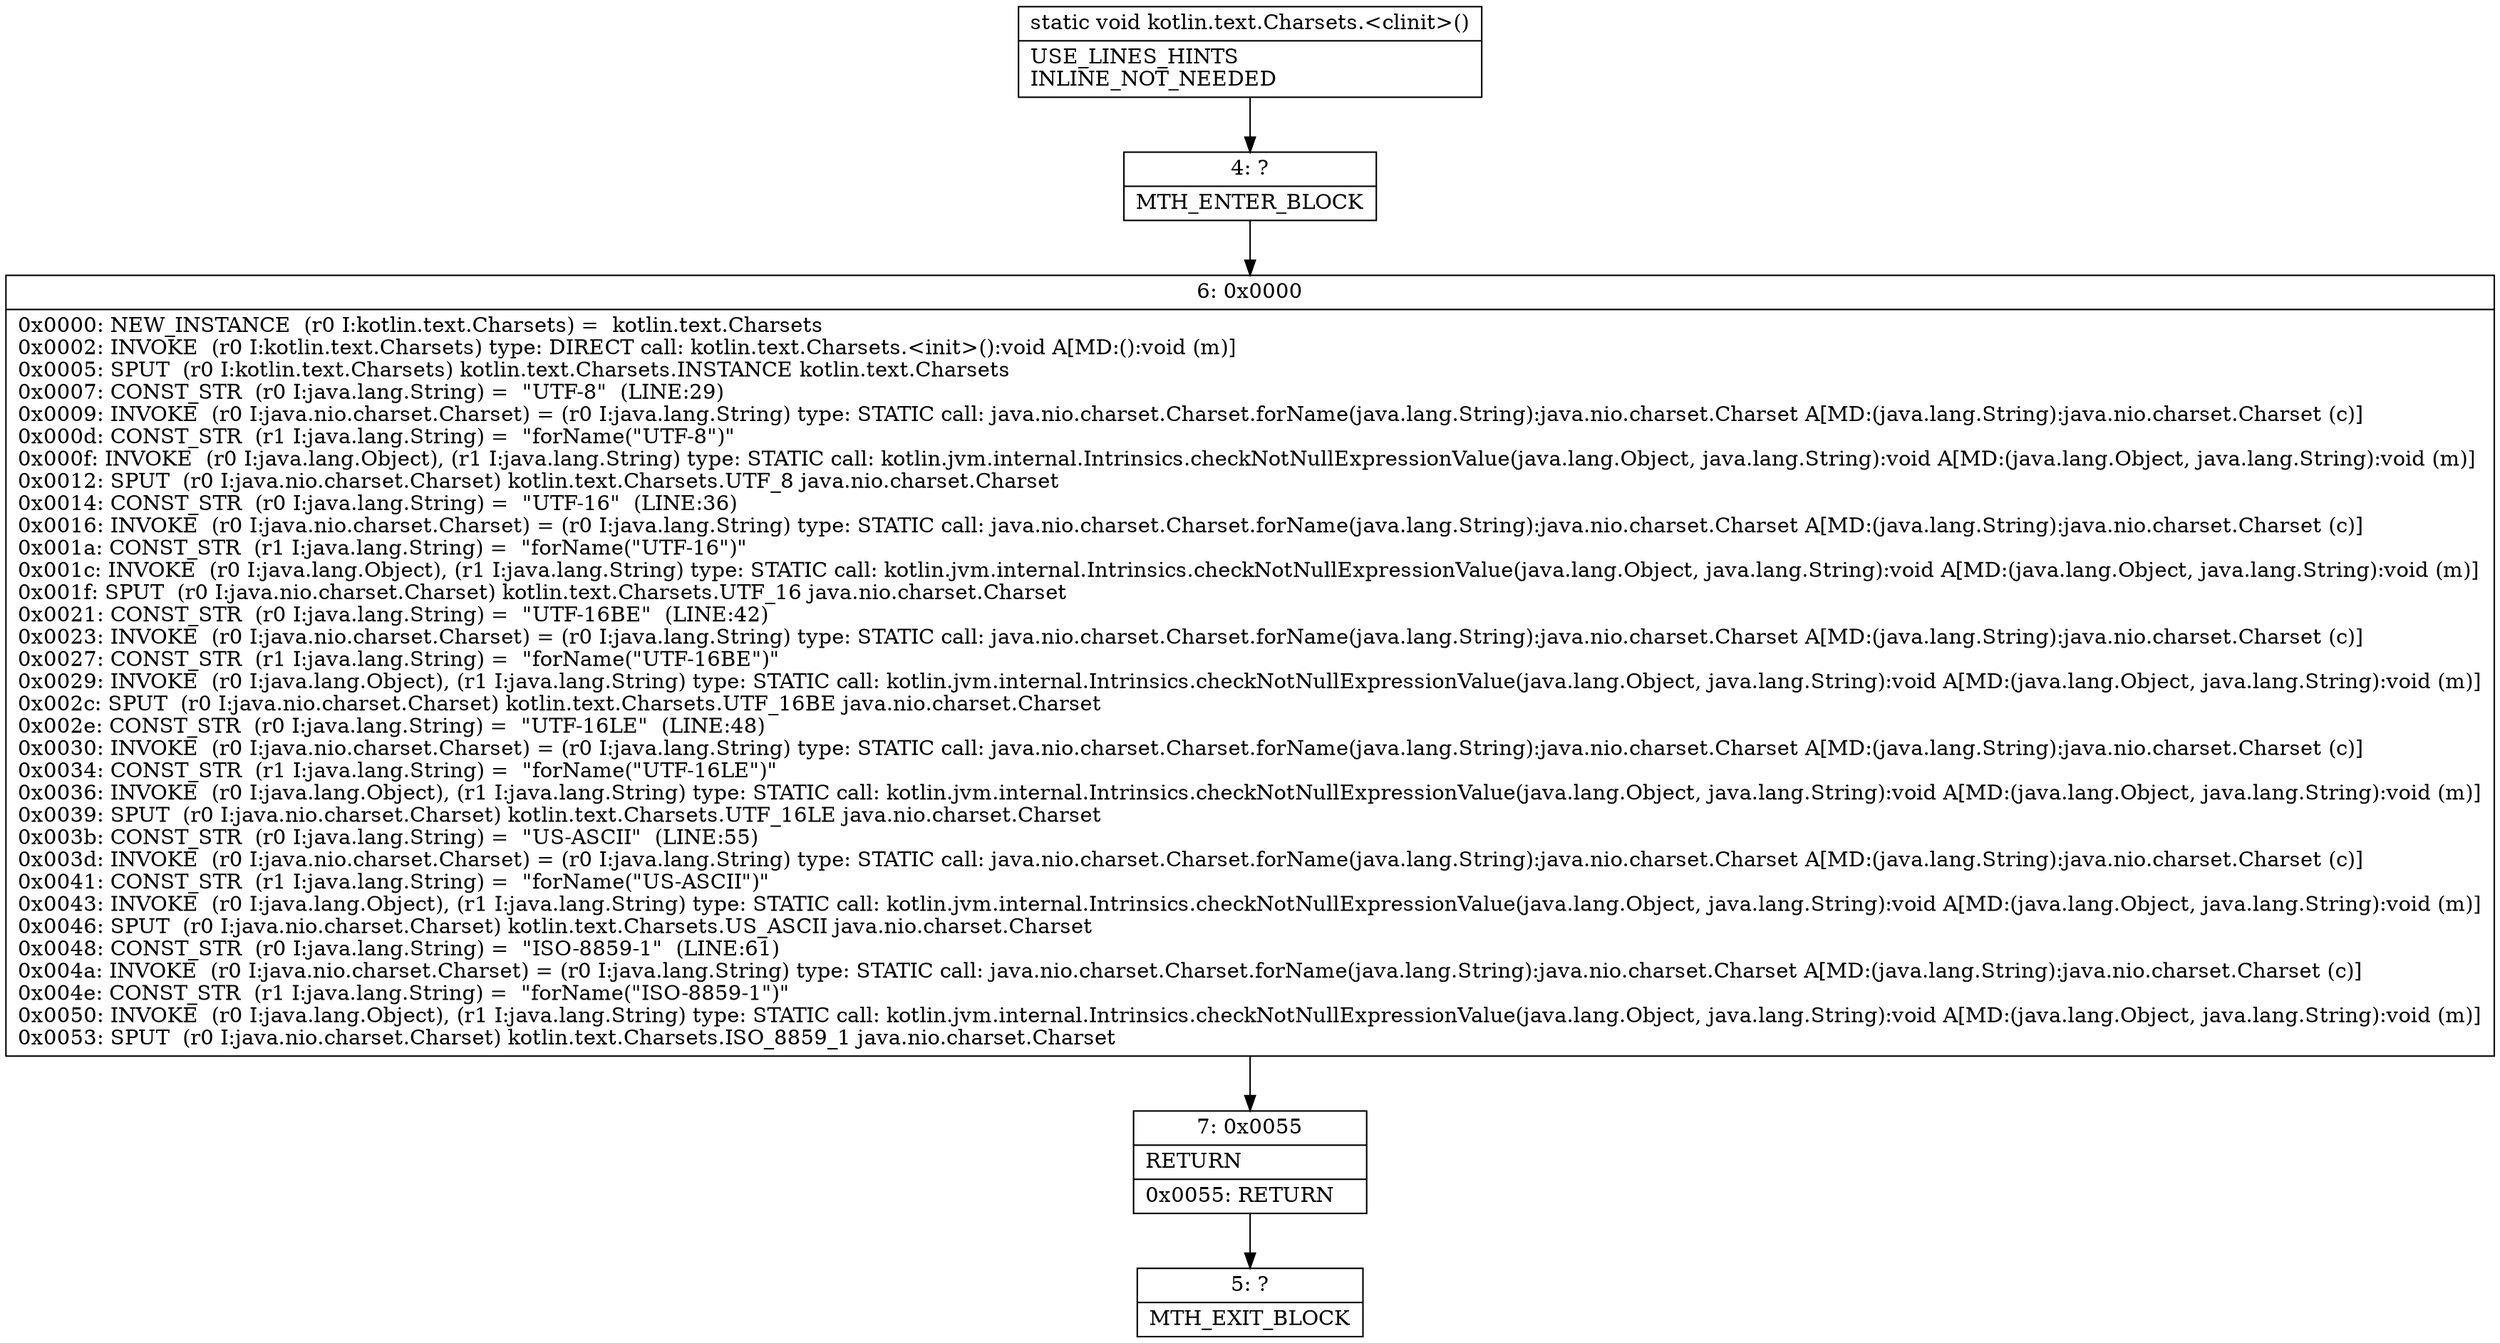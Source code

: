 digraph "CFG forkotlin.text.Charsets.\<clinit\>()V" {
Node_4 [shape=record,label="{4\:\ ?|MTH_ENTER_BLOCK\l}"];
Node_6 [shape=record,label="{6\:\ 0x0000|0x0000: NEW_INSTANCE  (r0 I:kotlin.text.Charsets) =  kotlin.text.Charsets \l0x0002: INVOKE  (r0 I:kotlin.text.Charsets) type: DIRECT call: kotlin.text.Charsets.\<init\>():void A[MD:():void (m)]\l0x0005: SPUT  (r0 I:kotlin.text.Charsets) kotlin.text.Charsets.INSTANCE kotlin.text.Charsets \l0x0007: CONST_STR  (r0 I:java.lang.String) =  \"UTF\-8\"  (LINE:29)\l0x0009: INVOKE  (r0 I:java.nio.charset.Charset) = (r0 I:java.lang.String) type: STATIC call: java.nio.charset.Charset.forName(java.lang.String):java.nio.charset.Charset A[MD:(java.lang.String):java.nio.charset.Charset (c)]\l0x000d: CONST_STR  (r1 I:java.lang.String) =  \"forName(\"UTF\-8\")\" \l0x000f: INVOKE  (r0 I:java.lang.Object), (r1 I:java.lang.String) type: STATIC call: kotlin.jvm.internal.Intrinsics.checkNotNullExpressionValue(java.lang.Object, java.lang.String):void A[MD:(java.lang.Object, java.lang.String):void (m)]\l0x0012: SPUT  (r0 I:java.nio.charset.Charset) kotlin.text.Charsets.UTF_8 java.nio.charset.Charset \l0x0014: CONST_STR  (r0 I:java.lang.String) =  \"UTF\-16\"  (LINE:36)\l0x0016: INVOKE  (r0 I:java.nio.charset.Charset) = (r0 I:java.lang.String) type: STATIC call: java.nio.charset.Charset.forName(java.lang.String):java.nio.charset.Charset A[MD:(java.lang.String):java.nio.charset.Charset (c)]\l0x001a: CONST_STR  (r1 I:java.lang.String) =  \"forName(\"UTF\-16\")\" \l0x001c: INVOKE  (r0 I:java.lang.Object), (r1 I:java.lang.String) type: STATIC call: kotlin.jvm.internal.Intrinsics.checkNotNullExpressionValue(java.lang.Object, java.lang.String):void A[MD:(java.lang.Object, java.lang.String):void (m)]\l0x001f: SPUT  (r0 I:java.nio.charset.Charset) kotlin.text.Charsets.UTF_16 java.nio.charset.Charset \l0x0021: CONST_STR  (r0 I:java.lang.String) =  \"UTF\-16BE\"  (LINE:42)\l0x0023: INVOKE  (r0 I:java.nio.charset.Charset) = (r0 I:java.lang.String) type: STATIC call: java.nio.charset.Charset.forName(java.lang.String):java.nio.charset.Charset A[MD:(java.lang.String):java.nio.charset.Charset (c)]\l0x0027: CONST_STR  (r1 I:java.lang.String) =  \"forName(\"UTF\-16BE\")\" \l0x0029: INVOKE  (r0 I:java.lang.Object), (r1 I:java.lang.String) type: STATIC call: kotlin.jvm.internal.Intrinsics.checkNotNullExpressionValue(java.lang.Object, java.lang.String):void A[MD:(java.lang.Object, java.lang.String):void (m)]\l0x002c: SPUT  (r0 I:java.nio.charset.Charset) kotlin.text.Charsets.UTF_16BE java.nio.charset.Charset \l0x002e: CONST_STR  (r0 I:java.lang.String) =  \"UTF\-16LE\"  (LINE:48)\l0x0030: INVOKE  (r0 I:java.nio.charset.Charset) = (r0 I:java.lang.String) type: STATIC call: java.nio.charset.Charset.forName(java.lang.String):java.nio.charset.Charset A[MD:(java.lang.String):java.nio.charset.Charset (c)]\l0x0034: CONST_STR  (r1 I:java.lang.String) =  \"forName(\"UTF\-16LE\")\" \l0x0036: INVOKE  (r0 I:java.lang.Object), (r1 I:java.lang.String) type: STATIC call: kotlin.jvm.internal.Intrinsics.checkNotNullExpressionValue(java.lang.Object, java.lang.String):void A[MD:(java.lang.Object, java.lang.String):void (m)]\l0x0039: SPUT  (r0 I:java.nio.charset.Charset) kotlin.text.Charsets.UTF_16LE java.nio.charset.Charset \l0x003b: CONST_STR  (r0 I:java.lang.String) =  \"US\-ASCII\"  (LINE:55)\l0x003d: INVOKE  (r0 I:java.nio.charset.Charset) = (r0 I:java.lang.String) type: STATIC call: java.nio.charset.Charset.forName(java.lang.String):java.nio.charset.Charset A[MD:(java.lang.String):java.nio.charset.Charset (c)]\l0x0041: CONST_STR  (r1 I:java.lang.String) =  \"forName(\"US\-ASCII\")\" \l0x0043: INVOKE  (r0 I:java.lang.Object), (r1 I:java.lang.String) type: STATIC call: kotlin.jvm.internal.Intrinsics.checkNotNullExpressionValue(java.lang.Object, java.lang.String):void A[MD:(java.lang.Object, java.lang.String):void (m)]\l0x0046: SPUT  (r0 I:java.nio.charset.Charset) kotlin.text.Charsets.US_ASCII java.nio.charset.Charset \l0x0048: CONST_STR  (r0 I:java.lang.String) =  \"ISO\-8859\-1\"  (LINE:61)\l0x004a: INVOKE  (r0 I:java.nio.charset.Charset) = (r0 I:java.lang.String) type: STATIC call: java.nio.charset.Charset.forName(java.lang.String):java.nio.charset.Charset A[MD:(java.lang.String):java.nio.charset.Charset (c)]\l0x004e: CONST_STR  (r1 I:java.lang.String) =  \"forName(\"ISO\-8859\-1\")\" \l0x0050: INVOKE  (r0 I:java.lang.Object), (r1 I:java.lang.String) type: STATIC call: kotlin.jvm.internal.Intrinsics.checkNotNullExpressionValue(java.lang.Object, java.lang.String):void A[MD:(java.lang.Object, java.lang.String):void (m)]\l0x0053: SPUT  (r0 I:java.nio.charset.Charset) kotlin.text.Charsets.ISO_8859_1 java.nio.charset.Charset \l}"];
Node_7 [shape=record,label="{7\:\ 0x0055|RETURN\l|0x0055: RETURN   \l}"];
Node_5 [shape=record,label="{5\:\ ?|MTH_EXIT_BLOCK\l}"];
MethodNode[shape=record,label="{static void kotlin.text.Charsets.\<clinit\>()  | USE_LINES_HINTS\lINLINE_NOT_NEEDED\l}"];
MethodNode -> Node_4;Node_4 -> Node_6;
Node_6 -> Node_7;
Node_7 -> Node_5;
}


